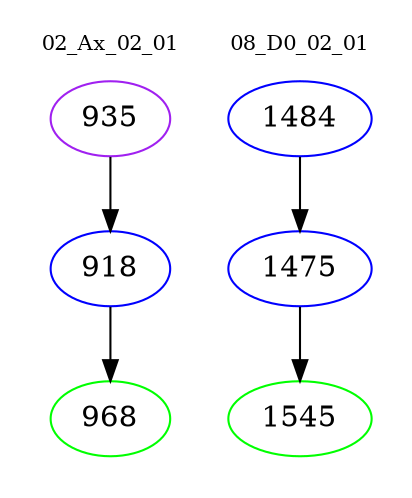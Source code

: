 digraph{
subgraph cluster_0 {
color = white
label = "02_Ax_02_01";
fontsize=10;
T0_935 [label="935", color="purple"]
T0_935 -> T0_918 [color="black"]
T0_918 [label="918", color="blue"]
T0_918 -> T0_968 [color="black"]
T0_968 [label="968", color="green"]
}
subgraph cluster_1 {
color = white
label = "08_D0_02_01";
fontsize=10;
T1_1484 [label="1484", color="blue"]
T1_1484 -> T1_1475 [color="black"]
T1_1475 [label="1475", color="blue"]
T1_1475 -> T1_1545 [color="black"]
T1_1545 [label="1545", color="green"]
}
}
